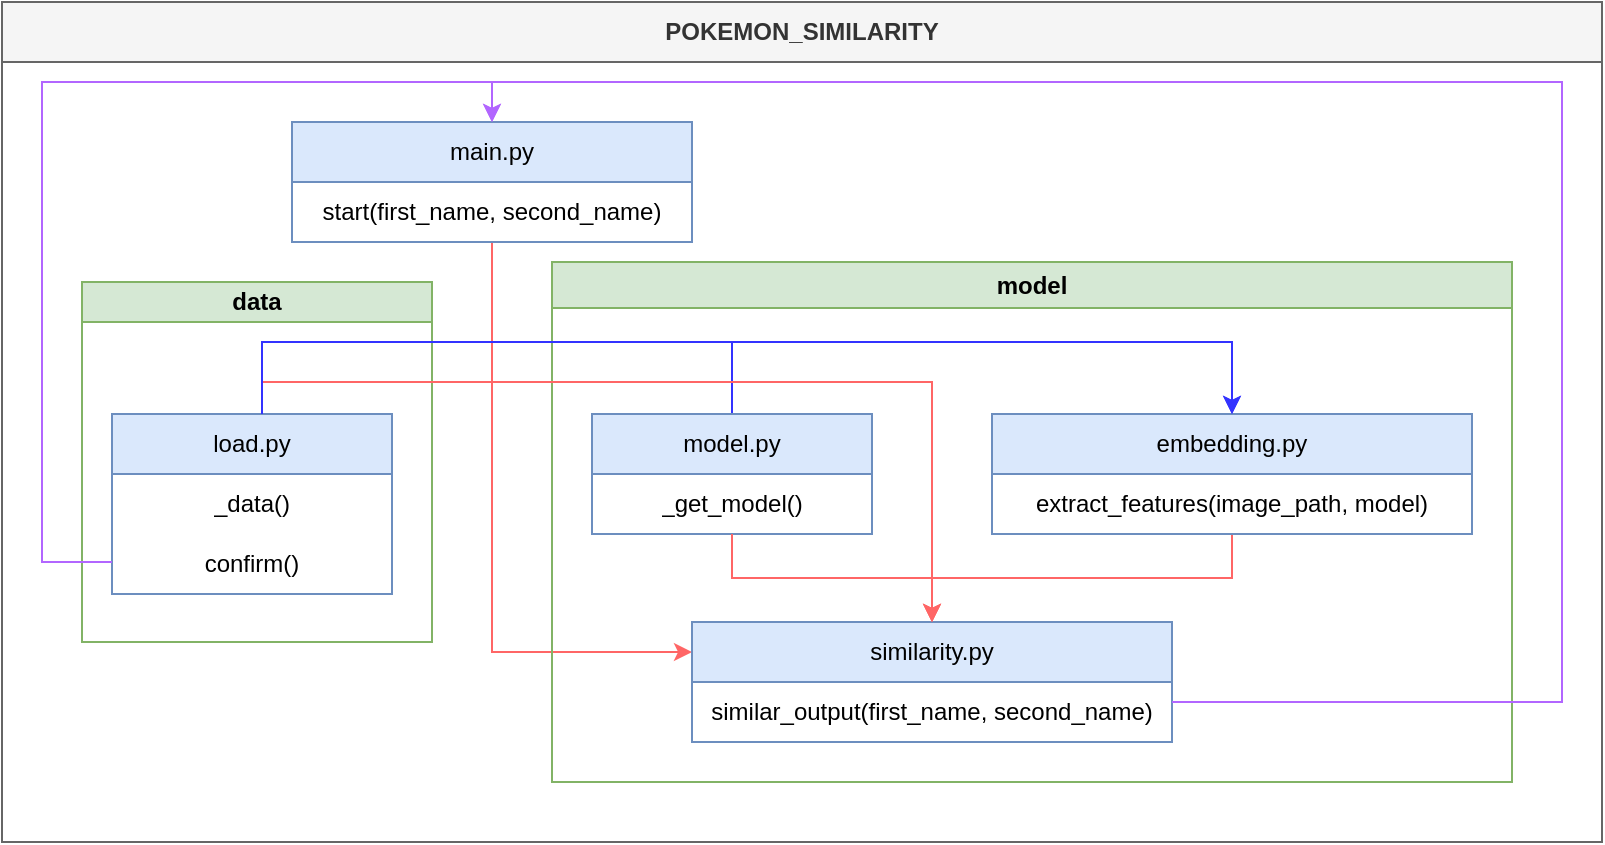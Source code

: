 <mxfile version="22.1.3" type="device">
  <diagram name="페이지-1" id="vK-15AZ25s8mky0TbZnY">
    <mxGraphModel dx="973" dy="917" grid="1" gridSize="10" guides="1" tooltips="1" connect="1" arrows="1" fold="1" page="1" pageScale="1" pageWidth="827" pageHeight="1169" math="0" shadow="0">
      <root>
        <mxCell id="0" />
        <mxCell id="1" parent="0" />
        <mxCell id="W4tsY73vtSuOidAhocf7-3" value="POKEMON_SIMILARITY" style="swimlane;whiteSpace=wrap;html=1;fillColor=#f5f5f5;fontColor=#333333;strokeColor=#666666;startSize=30;" vertex="1" parent="1">
          <mxGeometry x="160" y="210" width="800" height="420" as="geometry" />
        </mxCell>
        <mxCell id="W4tsY73vtSuOidAhocf7-26" style="edgeStyle=orthogonalEdgeStyle;rounded=0;orthogonalLoop=1;jettySize=auto;html=1;entryX=0;entryY=0.25;entryDx=0;entryDy=0;strokeColor=#FF6666;" edge="1" parent="W4tsY73vtSuOidAhocf7-3" source="W4tsY73vtSuOidAhocf7-11" target="W4tsY73vtSuOidAhocf7-20">
          <mxGeometry relative="1" as="geometry" />
        </mxCell>
        <mxCell id="W4tsY73vtSuOidAhocf7-11" value="main.py" style="swimlane;fontStyle=0;childLayout=stackLayout;horizontal=1;startSize=30;horizontalStack=0;resizeParent=1;resizeParentMax=0;resizeLast=0;collapsible=1;marginBottom=0;whiteSpace=wrap;html=1;fillColor=#dae8fc;strokeColor=#6c8ebf;" vertex="1" parent="W4tsY73vtSuOidAhocf7-3">
          <mxGeometry x="145" y="60" width="200" height="60" as="geometry" />
        </mxCell>
        <mxCell id="W4tsY73vtSuOidAhocf7-12" value="start(first_name, second_name)" style="text;strokeColor=none;fillColor=none;align=center;verticalAlign=middle;spacingLeft=4;spacingRight=4;overflow=hidden;points=[[0,0.5],[1,0.5]];portConstraint=eastwest;rotatable=0;whiteSpace=wrap;html=1;" vertex="1" parent="W4tsY73vtSuOidAhocf7-11">
          <mxGeometry y="30" width="200" height="30" as="geometry" />
        </mxCell>
        <mxCell id="W4tsY73vtSuOidAhocf7-2" value="model" style="swimlane;whiteSpace=wrap;html=1;fillColor=#d5e8d4;strokeColor=#82b366;" vertex="1" parent="W4tsY73vtSuOidAhocf7-3">
          <mxGeometry x="275" y="130" width="480" height="260" as="geometry" />
        </mxCell>
        <mxCell id="W4tsY73vtSuOidAhocf7-20" value="similarity.py" style="swimlane;fontStyle=0;childLayout=stackLayout;horizontal=1;startSize=30;horizontalStack=0;resizeParent=1;resizeParentMax=0;resizeLast=0;collapsible=1;marginBottom=0;whiteSpace=wrap;html=1;fillColor=#dae8fc;strokeColor=#6c8ebf;" vertex="1" parent="W4tsY73vtSuOidAhocf7-2">
          <mxGeometry x="70" y="180" width="240" height="60" as="geometry" />
        </mxCell>
        <mxCell id="W4tsY73vtSuOidAhocf7-21" value="similar_output(first_name, second_name)" style="text;strokeColor=none;fillColor=none;align=center;verticalAlign=middle;spacingLeft=4;spacingRight=4;overflow=hidden;points=[[0,0.5],[1,0.5]];portConstraint=eastwest;rotatable=0;whiteSpace=wrap;html=1;" vertex="1" parent="W4tsY73vtSuOidAhocf7-20">
          <mxGeometry y="30" width="240" height="30" as="geometry" />
        </mxCell>
        <mxCell id="W4tsY73vtSuOidAhocf7-30" style="edgeStyle=orthogonalEdgeStyle;rounded=0;orthogonalLoop=1;jettySize=auto;html=1;entryX=0.5;entryY=0;entryDx=0;entryDy=0;strokeColor=#FF6666;" edge="1" parent="W4tsY73vtSuOidAhocf7-2" source="W4tsY73vtSuOidAhocf7-14" target="W4tsY73vtSuOidAhocf7-20">
          <mxGeometry relative="1" as="geometry" />
        </mxCell>
        <mxCell id="W4tsY73vtSuOidAhocf7-14" value="embedding.py" style="swimlane;fontStyle=0;childLayout=stackLayout;horizontal=1;startSize=30;horizontalStack=0;resizeParent=1;resizeParentMax=0;resizeLast=0;collapsible=1;marginBottom=0;whiteSpace=wrap;html=1;fillColor=#dae8fc;strokeColor=#6c8ebf;" vertex="1" parent="W4tsY73vtSuOidAhocf7-2">
          <mxGeometry x="220" y="76" width="240" height="60" as="geometry" />
        </mxCell>
        <mxCell id="W4tsY73vtSuOidAhocf7-15" value="extract_features(image_path, model)" style="text;strokeColor=none;fillColor=none;align=center;verticalAlign=middle;spacingLeft=4;spacingRight=4;overflow=hidden;points=[[0,0.5],[1,0.5]];portConstraint=eastwest;rotatable=0;whiteSpace=wrap;html=1;" vertex="1" parent="W4tsY73vtSuOidAhocf7-14">
          <mxGeometry y="30" width="240" height="30" as="geometry" />
        </mxCell>
        <mxCell id="W4tsY73vtSuOidAhocf7-37" style="edgeStyle=orthogonalEdgeStyle;rounded=0;orthogonalLoop=1;jettySize=auto;html=1;entryX=0.5;entryY=0;entryDx=0;entryDy=0;strokeColor=#3333FF;" edge="1" parent="W4tsY73vtSuOidAhocf7-2" source="W4tsY73vtSuOidAhocf7-17" target="W4tsY73vtSuOidAhocf7-14">
          <mxGeometry relative="1" as="geometry">
            <Array as="points">
              <mxPoint x="90" y="40" />
              <mxPoint x="340" y="40" />
            </Array>
          </mxGeometry>
        </mxCell>
        <mxCell id="W4tsY73vtSuOidAhocf7-17" value="model.py" style="swimlane;fontStyle=0;childLayout=stackLayout;horizontal=1;startSize=30;horizontalStack=0;resizeParent=1;resizeParentMax=0;resizeLast=0;collapsible=1;marginBottom=0;whiteSpace=wrap;html=1;fillColor=#dae8fc;strokeColor=#6c8ebf;" vertex="1" parent="W4tsY73vtSuOidAhocf7-2">
          <mxGeometry x="20" y="76" width="140" height="60" as="geometry" />
        </mxCell>
        <mxCell id="W4tsY73vtSuOidAhocf7-18" value="_get_model()" style="text;strokeColor=none;fillColor=none;align=center;verticalAlign=middle;spacingLeft=4;spacingRight=4;overflow=hidden;points=[[0,0.5],[1,0.5]];portConstraint=eastwest;rotatable=0;whiteSpace=wrap;html=1;" vertex="1" parent="W4tsY73vtSuOidAhocf7-17">
          <mxGeometry y="30" width="140" height="30" as="geometry" />
        </mxCell>
        <mxCell id="W4tsY73vtSuOidAhocf7-29" style="edgeStyle=orthogonalEdgeStyle;rounded=0;orthogonalLoop=1;jettySize=auto;html=1;entryX=0.5;entryY=0;entryDx=0;entryDy=0;strokeColor=#FF6666;" edge="1" parent="W4tsY73vtSuOidAhocf7-2" source="W4tsY73vtSuOidAhocf7-17" target="W4tsY73vtSuOidAhocf7-20">
          <mxGeometry relative="1" as="geometry" />
        </mxCell>
        <mxCell id="W4tsY73vtSuOidAhocf7-38" style="edgeStyle=orthogonalEdgeStyle;rounded=0;orthogonalLoop=1;jettySize=auto;html=1;entryX=0.5;entryY=0;entryDx=0;entryDy=0;strokeColor=#B266FF;" edge="1" parent="W4tsY73vtSuOidAhocf7-3" source="W4tsY73vtSuOidAhocf7-20" target="W4tsY73vtSuOidAhocf7-11">
          <mxGeometry relative="1" as="geometry">
            <Array as="points">
              <mxPoint x="780" y="350" />
              <mxPoint x="780" y="40" />
              <mxPoint x="245" y="40" />
            </Array>
          </mxGeometry>
        </mxCell>
        <mxCell id="W4tsY73vtSuOidAhocf7-1" value="data" style="swimlane;whiteSpace=wrap;html=1;fillColor=#d5e8d4;strokeColor=#82b366;startSize=20;" vertex="1" parent="1">
          <mxGeometry x="200" y="350" width="175" height="180" as="geometry" />
        </mxCell>
        <mxCell id="W4tsY73vtSuOidAhocf7-7" value="load.py" style="swimlane;fontStyle=0;childLayout=stackLayout;horizontal=1;startSize=30;horizontalStack=0;resizeParent=1;resizeParentMax=0;resizeLast=0;collapsible=1;marginBottom=0;whiteSpace=wrap;html=1;fillColor=#dae8fc;strokeColor=#6c8ebf;" vertex="1" parent="W4tsY73vtSuOidAhocf7-1">
          <mxGeometry x="15" y="66" width="140" height="90" as="geometry" />
        </mxCell>
        <mxCell id="W4tsY73vtSuOidAhocf7-8" value="_data()" style="text;strokeColor=none;fillColor=none;align=center;verticalAlign=middle;spacingLeft=4;spacingRight=4;overflow=hidden;points=[[0,0.5],[1,0.5]];portConstraint=eastwest;rotatable=0;whiteSpace=wrap;html=1;" vertex="1" parent="W4tsY73vtSuOidAhocf7-7">
          <mxGeometry y="30" width="140" height="30" as="geometry" />
        </mxCell>
        <mxCell id="W4tsY73vtSuOidAhocf7-9" value="confirm()" style="text;strokeColor=none;fillColor=none;align=center;verticalAlign=middle;spacingLeft=4;spacingRight=4;overflow=hidden;points=[[0,0.5],[1,0.5]];portConstraint=eastwest;rotatable=0;whiteSpace=wrap;html=1;" vertex="1" parent="W4tsY73vtSuOidAhocf7-7">
          <mxGeometry y="60" width="140" height="30" as="geometry" />
        </mxCell>
        <mxCell id="W4tsY73vtSuOidAhocf7-28" style="edgeStyle=orthogonalEdgeStyle;rounded=0;orthogonalLoop=1;jettySize=auto;html=1;entryX=0.5;entryY=0;entryDx=0;entryDy=0;strokeColor=#FF6666;" edge="1" parent="1" target="W4tsY73vtSuOidAhocf7-20">
          <mxGeometry relative="1" as="geometry">
            <mxPoint x="290" y="410" as="sourcePoint" />
            <Array as="points">
              <mxPoint x="290" y="400" />
              <mxPoint x="625" y="400" />
            </Array>
          </mxGeometry>
        </mxCell>
        <mxCell id="W4tsY73vtSuOidAhocf7-36" style="edgeStyle=orthogonalEdgeStyle;rounded=0;orthogonalLoop=1;jettySize=auto;html=1;entryX=0.5;entryY=0;entryDx=0;entryDy=0;strokeColor=#3333FF;" edge="1" parent="1" source="W4tsY73vtSuOidAhocf7-7" target="W4tsY73vtSuOidAhocf7-14">
          <mxGeometry relative="1" as="geometry">
            <Array as="points">
              <mxPoint x="290" y="380" />
              <mxPoint x="775" y="380" />
            </Array>
          </mxGeometry>
        </mxCell>
        <mxCell id="W4tsY73vtSuOidAhocf7-39" style="edgeStyle=orthogonalEdgeStyle;rounded=0;orthogonalLoop=1;jettySize=auto;html=1;entryX=0.5;entryY=0;entryDx=0;entryDy=0;strokeColor=#B266FF;" edge="1" parent="1" source="W4tsY73vtSuOidAhocf7-7" target="W4tsY73vtSuOidAhocf7-11">
          <mxGeometry relative="1" as="geometry">
            <Array as="points">
              <mxPoint x="180" y="490" />
              <mxPoint x="180" y="250" />
              <mxPoint x="405" y="250" />
            </Array>
          </mxGeometry>
        </mxCell>
      </root>
    </mxGraphModel>
  </diagram>
</mxfile>
